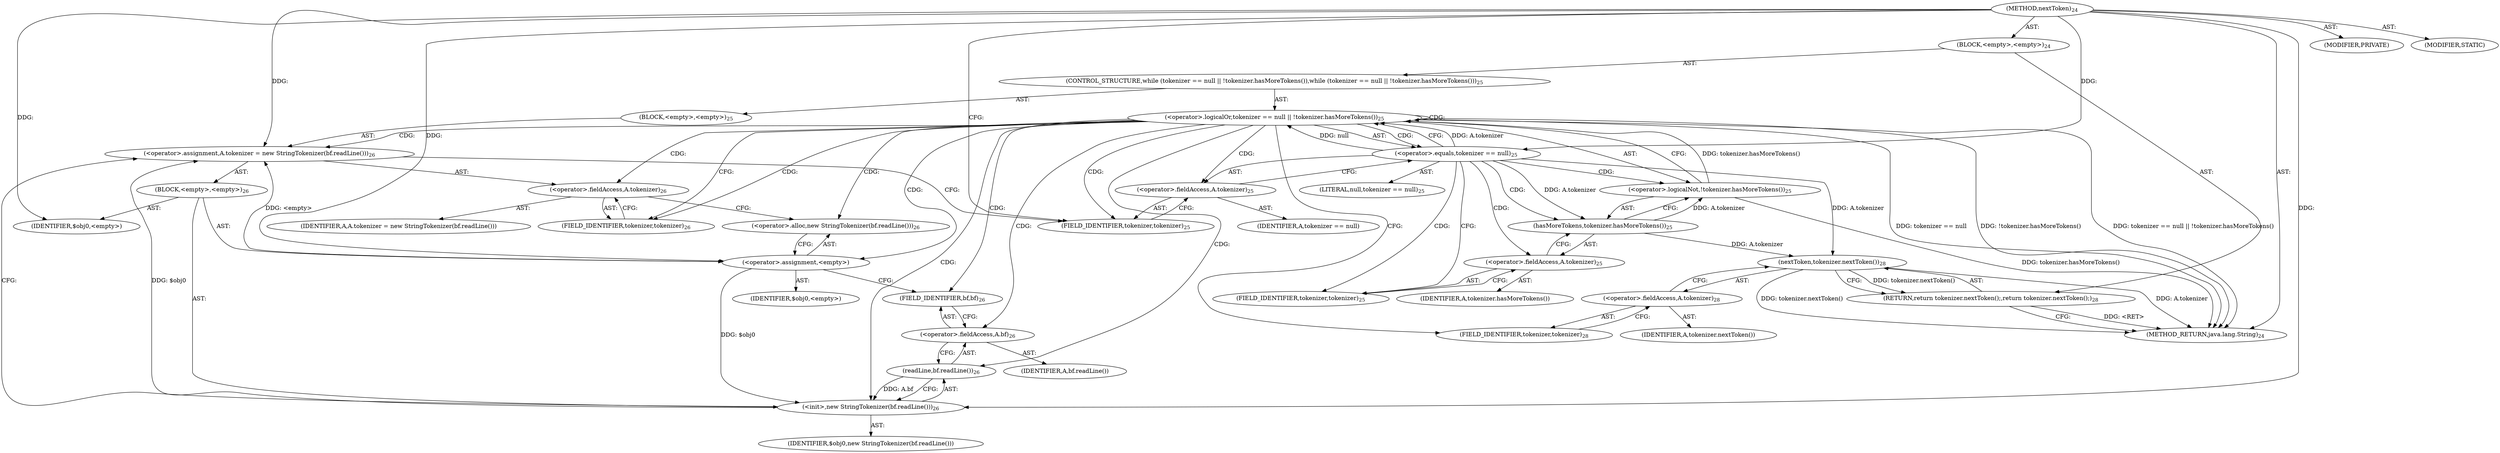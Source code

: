 digraph "nextToken" {  
"48" [label = <(METHOD,nextToken)<SUB>24</SUB>> ]
"49" [label = <(BLOCK,&lt;empty&gt;,&lt;empty&gt;)<SUB>24</SUB>> ]
"50" [label = <(CONTROL_STRUCTURE,while (tokenizer == null || !tokenizer.hasMoreTokens()),while (tokenizer == null || !tokenizer.hasMoreTokens()))<SUB>25</SUB>> ]
"51" [label = <(&lt;operator&gt;.logicalOr,tokenizer == null || !tokenizer.hasMoreTokens())<SUB>25</SUB>> ]
"52" [label = <(&lt;operator&gt;.equals,tokenizer == null)<SUB>25</SUB>> ]
"53" [label = <(&lt;operator&gt;.fieldAccess,A.tokenizer)<SUB>25</SUB>> ]
"54" [label = <(IDENTIFIER,A,tokenizer == null)> ]
"55" [label = <(FIELD_IDENTIFIER,tokenizer,tokenizer)<SUB>25</SUB>> ]
"56" [label = <(LITERAL,null,tokenizer == null)<SUB>25</SUB>> ]
"57" [label = <(&lt;operator&gt;.logicalNot,!tokenizer.hasMoreTokens())<SUB>25</SUB>> ]
"58" [label = <(hasMoreTokens,tokenizer.hasMoreTokens())<SUB>25</SUB>> ]
"59" [label = <(&lt;operator&gt;.fieldAccess,A.tokenizer)<SUB>25</SUB>> ]
"60" [label = <(IDENTIFIER,A,tokenizer.hasMoreTokens())> ]
"61" [label = <(FIELD_IDENTIFIER,tokenizer,tokenizer)<SUB>25</SUB>> ]
"62" [label = <(BLOCK,&lt;empty&gt;,&lt;empty&gt;)<SUB>25</SUB>> ]
"63" [label = <(&lt;operator&gt;.assignment,A.tokenizer = new StringTokenizer(bf.readLine()))<SUB>26</SUB>> ]
"64" [label = <(&lt;operator&gt;.fieldAccess,A.tokenizer)<SUB>26</SUB>> ]
"65" [label = <(IDENTIFIER,A,A.tokenizer = new StringTokenizer(bf.readLine()))> ]
"66" [label = <(FIELD_IDENTIFIER,tokenizer,tokenizer)<SUB>26</SUB>> ]
"67" [label = <(BLOCK,&lt;empty&gt;,&lt;empty&gt;)<SUB>26</SUB>> ]
"68" [label = <(&lt;operator&gt;.assignment,&lt;empty&gt;)> ]
"69" [label = <(IDENTIFIER,$obj0,&lt;empty&gt;)> ]
"70" [label = <(&lt;operator&gt;.alloc,new StringTokenizer(bf.readLine()))<SUB>26</SUB>> ]
"71" [label = <(&lt;init&gt;,new StringTokenizer(bf.readLine()))<SUB>26</SUB>> ]
"72" [label = <(IDENTIFIER,$obj0,new StringTokenizer(bf.readLine()))> ]
"73" [label = <(readLine,bf.readLine())<SUB>26</SUB>> ]
"74" [label = <(&lt;operator&gt;.fieldAccess,A.bf)<SUB>26</SUB>> ]
"75" [label = <(IDENTIFIER,A,bf.readLine())> ]
"76" [label = <(FIELD_IDENTIFIER,bf,bf)<SUB>26</SUB>> ]
"77" [label = <(IDENTIFIER,$obj0,&lt;empty&gt;)> ]
"78" [label = <(RETURN,return tokenizer.nextToken();,return tokenizer.nextToken();)<SUB>28</SUB>> ]
"79" [label = <(nextToken,tokenizer.nextToken())<SUB>28</SUB>> ]
"80" [label = <(&lt;operator&gt;.fieldAccess,A.tokenizer)<SUB>28</SUB>> ]
"81" [label = <(IDENTIFIER,A,tokenizer.nextToken())> ]
"82" [label = <(FIELD_IDENTIFIER,tokenizer,tokenizer)<SUB>28</SUB>> ]
"83" [label = <(MODIFIER,PRIVATE)> ]
"84" [label = <(MODIFIER,STATIC)> ]
"85" [label = <(METHOD_RETURN,java.lang.String)<SUB>24</SUB>> ]
  "48" -> "49"  [ label = "AST: "] 
  "48" -> "83"  [ label = "AST: "] 
  "48" -> "84"  [ label = "AST: "] 
  "48" -> "85"  [ label = "AST: "] 
  "49" -> "50"  [ label = "AST: "] 
  "49" -> "78"  [ label = "AST: "] 
  "50" -> "51"  [ label = "AST: "] 
  "50" -> "62"  [ label = "AST: "] 
  "51" -> "52"  [ label = "AST: "] 
  "51" -> "57"  [ label = "AST: "] 
  "52" -> "53"  [ label = "AST: "] 
  "52" -> "56"  [ label = "AST: "] 
  "53" -> "54"  [ label = "AST: "] 
  "53" -> "55"  [ label = "AST: "] 
  "57" -> "58"  [ label = "AST: "] 
  "58" -> "59"  [ label = "AST: "] 
  "59" -> "60"  [ label = "AST: "] 
  "59" -> "61"  [ label = "AST: "] 
  "62" -> "63"  [ label = "AST: "] 
  "63" -> "64"  [ label = "AST: "] 
  "63" -> "67"  [ label = "AST: "] 
  "64" -> "65"  [ label = "AST: "] 
  "64" -> "66"  [ label = "AST: "] 
  "67" -> "68"  [ label = "AST: "] 
  "67" -> "71"  [ label = "AST: "] 
  "67" -> "77"  [ label = "AST: "] 
  "68" -> "69"  [ label = "AST: "] 
  "68" -> "70"  [ label = "AST: "] 
  "71" -> "72"  [ label = "AST: "] 
  "71" -> "73"  [ label = "AST: "] 
  "73" -> "74"  [ label = "AST: "] 
  "74" -> "75"  [ label = "AST: "] 
  "74" -> "76"  [ label = "AST: "] 
  "78" -> "79"  [ label = "AST: "] 
  "79" -> "80"  [ label = "AST: "] 
  "80" -> "81"  [ label = "AST: "] 
  "80" -> "82"  [ label = "AST: "] 
  "78" -> "85"  [ label = "CFG: "] 
  "51" -> "66"  [ label = "CFG: "] 
  "51" -> "82"  [ label = "CFG: "] 
  "79" -> "78"  [ label = "CFG: "] 
  "52" -> "51"  [ label = "CFG: "] 
  "52" -> "61"  [ label = "CFG: "] 
  "57" -> "51"  [ label = "CFG: "] 
  "63" -> "55"  [ label = "CFG: "] 
  "80" -> "79"  [ label = "CFG: "] 
  "53" -> "52"  [ label = "CFG: "] 
  "58" -> "57"  [ label = "CFG: "] 
  "64" -> "70"  [ label = "CFG: "] 
  "82" -> "80"  [ label = "CFG: "] 
  "55" -> "53"  [ label = "CFG: "] 
  "59" -> "58"  [ label = "CFG: "] 
  "66" -> "64"  [ label = "CFG: "] 
  "68" -> "76"  [ label = "CFG: "] 
  "71" -> "63"  [ label = "CFG: "] 
  "61" -> "59"  [ label = "CFG: "] 
  "70" -> "68"  [ label = "CFG: "] 
  "73" -> "71"  [ label = "CFG: "] 
  "74" -> "73"  [ label = "CFG: "] 
  "76" -> "74"  [ label = "CFG: "] 
  "48" -> "55"  [ label = "CFG: "] 
  "78" -> "85"  [ label = "DDG: &lt;RET&gt;"] 
  "51" -> "85"  [ label = "DDG: tokenizer == null"] 
  "57" -> "85"  [ label = "DDG: tokenizer.hasMoreTokens()"] 
  "51" -> "85"  [ label = "DDG: !tokenizer.hasMoreTokens()"] 
  "51" -> "85"  [ label = "DDG: tokenizer == null || !tokenizer.hasMoreTokens()"] 
  "79" -> "85"  [ label = "DDG: A.tokenizer"] 
  "79" -> "85"  [ label = "DDG: tokenizer.nextToken()"] 
  "79" -> "78"  [ label = "DDG: tokenizer.nextToken()"] 
  "52" -> "51"  [ label = "DDG: A.tokenizer"] 
  "52" -> "51"  [ label = "DDG: null"] 
  "57" -> "51"  [ label = "DDG: tokenizer.hasMoreTokens()"] 
  "68" -> "63"  [ label = "DDG: &lt;empty&gt;"] 
  "71" -> "63"  [ label = "DDG: $obj0"] 
  "48" -> "63"  [ label = "DDG: "] 
  "52" -> "79"  [ label = "DDG: A.tokenizer"] 
  "58" -> "79"  [ label = "DDG: A.tokenizer"] 
  "48" -> "52"  [ label = "DDG: "] 
  "58" -> "57"  [ label = "DDG: A.tokenizer"] 
  "52" -> "58"  [ label = "DDG: A.tokenizer"] 
  "48" -> "68"  [ label = "DDG: "] 
  "48" -> "77"  [ label = "DDG: "] 
  "68" -> "71"  [ label = "DDG: $obj0"] 
  "48" -> "71"  [ label = "DDG: "] 
  "73" -> "71"  [ label = "DDG: A.bf"] 
  "51" -> "68"  [ label = "CDG: "] 
  "51" -> "73"  [ label = "CDG: "] 
  "51" -> "64"  [ label = "CDG: "] 
  "51" -> "51"  [ label = "CDG: "] 
  "51" -> "66"  [ label = "CDG: "] 
  "51" -> "71"  [ label = "CDG: "] 
  "51" -> "52"  [ label = "CDG: "] 
  "51" -> "53"  [ label = "CDG: "] 
  "51" -> "70"  [ label = "CDG: "] 
  "51" -> "74"  [ label = "CDG: "] 
  "51" -> "63"  [ label = "CDG: "] 
  "51" -> "76"  [ label = "CDG: "] 
  "51" -> "55"  [ label = "CDG: "] 
  "52" -> "58"  [ label = "CDG: "] 
  "52" -> "61"  [ label = "CDG: "] 
  "52" -> "57"  [ label = "CDG: "] 
  "52" -> "59"  [ label = "CDG: "] 
}
